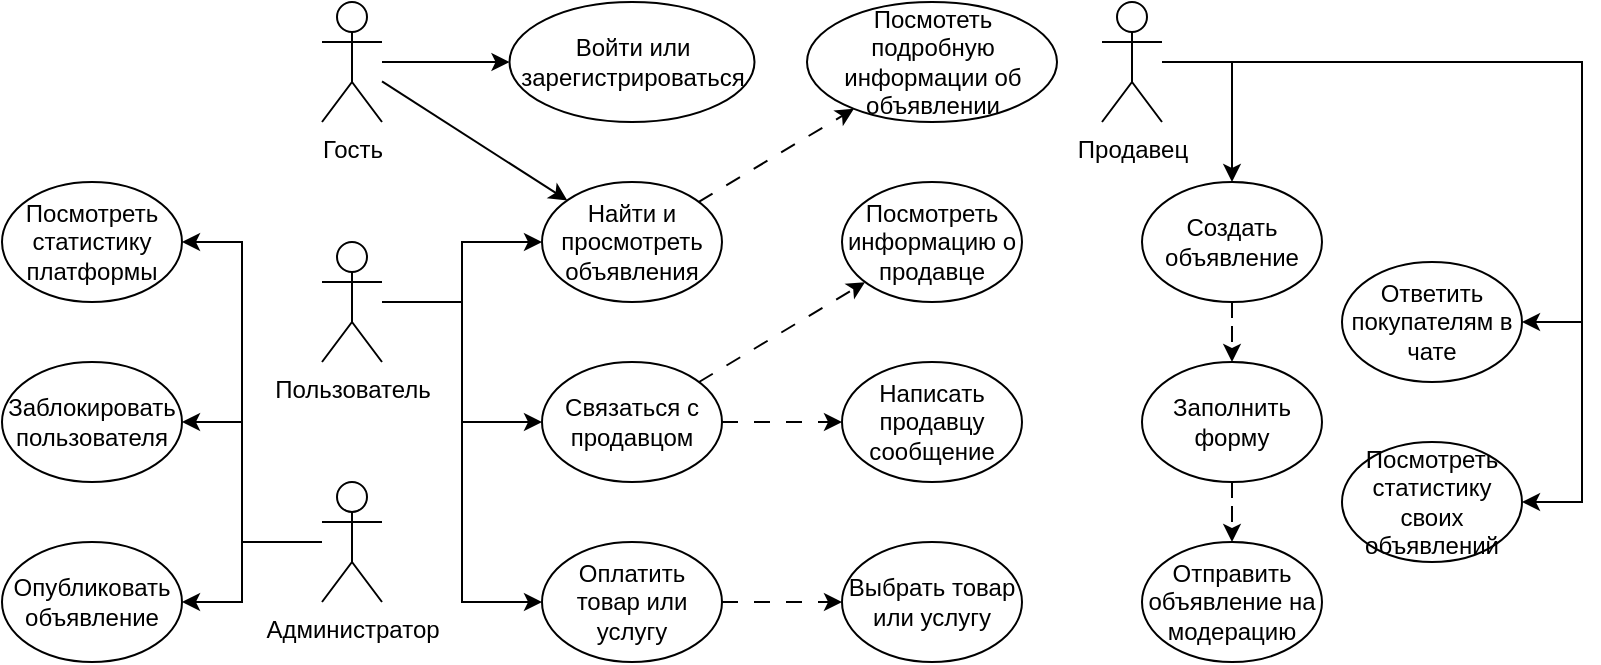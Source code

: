 <mxfile version="24.3.1" type="device">
  <diagram name="Page-1" id="uBnFepsXen4o1Pp-NR-M">
    <mxGraphModel dx="1389" dy="603" grid="1" gridSize="10" guides="1" tooltips="1" connect="1" arrows="1" fold="1" page="0" pageScale="1" pageWidth="850" pageHeight="1100" math="0" shadow="0">
      <root>
        <mxCell id="0" />
        <mxCell id="1" parent="0" />
        <mxCell id="S_8IdSECGERZ1nimPUui-12" style="edgeStyle=orthogonalEdgeStyle;rounded=0;orthogonalLoop=1;jettySize=auto;html=1;" edge="1" parent="1" source="S_8IdSECGERZ1nimPUui-1" target="S_8IdSECGERZ1nimPUui-6">
          <mxGeometry relative="1" as="geometry" />
        </mxCell>
        <mxCell id="S_8IdSECGERZ1nimPUui-13" style="edgeStyle=orthogonalEdgeStyle;rounded=0;orthogonalLoop=1;jettySize=auto;html=1;" edge="1" parent="1" source="S_8IdSECGERZ1nimPUui-1" target="S_8IdSECGERZ1nimPUui-7">
          <mxGeometry relative="1" as="geometry" />
        </mxCell>
        <mxCell id="S_8IdSECGERZ1nimPUui-34" style="edgeStyle=orthogonalEdgeStyle;rounded=0;orthogonalLoop=1;jettySize=auto;html=1;" edge="1" parent="1" source="S_8IdSECGERZ1nimPUui-1" target="S_8IdSECGERZ1nimPUui-32">
          <mxGeometry relative="1" as="geometry">
            <Array as="points">
              <mxPoint x="40" y="340" />
              <mxPoint x="40" y="490" />
            </Array>
          </mxGeometry>
        </mxCell>
        <mxCell id="S_8IdSECGERZ1nimPUui-1" value="Пользователь" style="shape=umlActor;verticalLabelPosition=bottom;verticalAlign=top;html=1;outlineConnect=0;" vertex="1" parent="1">
          <mxGeometry x="-30" y="310" width="30" height="60" as="geometry" />
        </mxCell>
        <mxCell id="S_8IdSECGERZ1nimPUui-17" style="edgeStyle=orthogonalEdgeStyle;rounded=0;orthogonalLoop=1;jettySize=auto;html=1;" edge="1" parent="1" source="S_8IdSECGERZ1nimPUui-2" target="S_8IdSECGERZ1nimPUui-8">
          <mxGeometry relative="1" as="geometry">
            <Array as="points">
              <mxPoint x="425" y="220" />
            </Array>
          </mxGeometry>
        </mxCell>
        <mxCell id="S_8IdSECGERZ1nimPUui-42" style="edgeStyle=orthogonalEdgeStyle;rounded=0;orthogonalLoop=1;jettySize=auto;html=1;" edge="1" parent="1" source="S_8IdSECGERZ1nimPUui-2" target="S_8IdSECGERZ1nimPUui-37">
          <mxGeometry relative="1" as="geometry">
            <Array as="points">
              <mxPoint x="600" y="220" />
              <mxPoint x="600" y="350" />
            </Array>
          </mxGeometry>
        </mxCell>
        <mxCell id="S_8IdSECGERZ1nimPUui-43" style="edgeStyle=orthogonalEdgeStyle;rounded=0;orthogonalLoop=1;jettySize=auto;html=1;" edge="1" parent="1" source="S_8IdSECGERZ1nimPUui-2" target="S_8IdSECGERZ1nimPUui-36">
          <mxGeometry relative="1" as="geometry">
            <Array as="points">
              <mxPoint x="600" y="220" />
              <mxPoint x="600" y="440" />
            </Array>
          </mxGeometry>
        </mxCell>
        <mxCell id="S_8IdSECGERZ1nimPUui-2" value="Продавец" style="shape=umlActor;verticalLabelPosition=bottom;verticalAlign=top;html=1;outlineConnect=0;" vertex="1" parent="1">
          <mxGeometry x="360" y="190" width="30" height="60" as="geometry" />
        </mxCell>
        <mxCell id="S_8IdSECGERZ1nimPUui-44" style="edgeStyle=orthogonalEdgeStyle;rounded=0;orthogonalLoop=1;jettySize=auto;html=1;" edge="1" parent="1" source="S_8IdSECGERZ1nimPUui-3" target="S_8IdSECGERZ1nimPUui-9">
          <mxGeometry relative="1" as="geometry">
            <Array as="points">
              <mxPoint x="-70" y="460" />
              <mxPoint x="-70" y="490" />
            </Array>
          </mxGeometry>
        </mxCell>
        <mxCell id="S_8IdSECGERZ1nimPUui-45" style="edgeStyle=orthogonalEdgeStyle;rounded=0;orthogonalLoop=1;jettySize=auto;html=1;" edge="1" parent="1" source="S_8IdSECGERZ1nimPUui-3" target="S_8IdSECGERZ1nimPUui-38">
          <mxGeometry relative="1" as="geometry">
            <Array as="points">
              <mxPoint x="-70" y="460" />
              <mxPoint x="-70" y="400" />
            </Array>
          </mxGeometry>
        </mxCell>
        <mxCell id="S_8IdSECGERZ1nimPUui-48" style="edgeStyle=orthogonalEdgeStyle;rounded=0;orthogonalLoop=1;jettySize=auto;html=1;" edge="1" parent="1" source="S_8IdSECGERZ1nimPUui-3" target="S_8IdSECGERZ1nimPUui-39">
          <mxGeometry relative="1" as="geometry">
            <Array as="points">
              <mxPoint x="-70" y="460" />
              <mxPoint x="-70" y="310" />
            </Array>
          </mxGeometry>
        </mxCell>
        <mxCell id="S_8IdSECGERZ1nimPUui-3" value="Администратор" style="shape=umlActor;verticalLabelPosition=bottom;verticalAlign=top;html=1;outlineConnect=0;" vertex="1" parent="1">
          <mxGeometry x="-30" y="430" width="30" height="60" as="geometry" />
        </mxCell>
        <mxCell id="S_8IdSECGERZ1nimPUui-10" style="edgeStyle=orthogonalEdgeStyle;rounded=0;orthogonalLoop=1;jettySize=auto;html=1;" edge="1" parent="1" source="S_8IdSECGERZ1nimPUui-4" target="S_8IdSECGERZ1nimPUui-5">
          <mxGeometry relative="1" as="geometry" />
        </mxCell>
        <mxCell id="S_8IdSECGERZ1nimPUui-11" style="rounded=0;orthogonalLoop=1;jettySize=auto;html=1;" edge="1" parent="1" source="S_8IdSECGERZ1nimPUui-4" target="S_8IdSECGERZ1nimPUui-6">
          <mxGeometry relative="1" as="geometry" />
        </mxCell>
        <mxCell id="S_8IdSECGERZ1nimPUui-4" value="Гость" style="shape=umlActor;verticalLabelPosition=bottom;verticalAlign=top;html=1;outlineConnect=0;" vertex="1" parent="1">
          <mxGeometry x="-30" y="190" width="30" height="60" as="geometry" />
        </mxCell>
        <mxCell id="S_8IdSECGERZ1nimPUui-5" value="Войти или зарегистрироваться" style="ellipse;whiteSpace=wrap;html=1;" vertex="1" parent="1">
          <mxGeometry x="63.75" y="190" width="122.5" height="60" as="geometry" />
        </mxCell>
        <mxCell id="S_8IdSECGERZ1nimPUui-23" style="rounded=0;orthogonalLoop=1;jettySize=auto;html=1;dashed=1;dashPattern=8 8;" edge="1" parent="1" source="S_8IdSECGERZ1nimPUui-6" target="S_8IdSECGERZ1nimPUui-19">
          <mxGeometry relative="1" as="geometry" />
        </mxCell>
        <mxCell id="S_8IdSECGERZ1nimPUui-6" value="Найти и просмотреть объявления" style="ellipse;whiteSpace=wrap;html=1;" vertex="1" parent="1">
          <mxGeometry x="80" y="280" width="90" height="60" as="geometry" />
        </mxCell>
        <mxCell id="S_8IdSECGERZ1nimPUui-26" style="rounded=0;orthogonalLoop=1;jettySize=auto;html=1;dashed=1;dashPattern=8 8;" edge="1" parent="1" source="S_8IdSECGERZ1nimPUui-7" target="S_8IdSECGERZ1nimPUui-20">
          <mxGeometry relative="1" as="geometry" />
        </mxCell>
        <mxCell id="S_8IdSECGERZ1nimPUui-27" style="edgeStyle=orthogonalEdgeStyle;rounded=0;orthogonalLoop=1;jettySize=auto;html=1;dashed=1;dashPattern=8 8;" edge="1" parent="1" source="S_8IdSECGERZ1nimPUui-7" target="S_8IdSECGERZ1nimPUui-21">
          <mxGeometry relative="1" as="geometry" />
        </mxCell>
        <mxCell id="S_8IdSECGERZ1nimPUui-7" value="Связаться с продавцом" style="ellipse;whiteSpace=wrap;html=1;" vertex="1" parent="1">
          <mxGeometry x="80" y="370" width="90" height="60" as="geometry" />
        </mxCell>
        <mxCell id="S_8IdSECGERZ1nimPUui-28" style="edgeStyle=orthogonalEdgeStyle;rounded=0;orthogonalLoop=1;jettySize=auto;html=1;dashed=1;dashPattern=8 8;" edge="1" parent="1" source="S_8IdSECGERZ1nimPUui-8" target="S_8IdSECGERZ1nimPUui-22">
          <mxGeometry relative="1" as="geometry" />
        </mxCell>
        <mxCell id="S_8IdSECGERZ1nimPUui-8" value="Создать объявление" style="ellipse;whiteSpace=wrap;html=1;" vertex="1" parent="1">
          <mxGeometry x="380" y="280" width="90" height="60" as="geometry" />
        </mxCell>
        <mxCell id="S_8IdSECGERZ1nimPUui-9" value="Опубликовать объявление" style="ellipse;whiteSpace=wrap;html=1;" vertex="1" parent="1">
          <mxGeometry x="-190" y="460" width="90" height="60" as="geometry" />
        </mxCell>
        <mxCell id="S_8IdSECGERZ1nimPUui-19" value="Посмотеть подробную информации об объявлении" style="ellipse;whiteSpace=wrap;html=1;" vertex="1" parent="1">
          <mxGeometry x="212.5" y="190" width="125" height="60" as="geometry" />
        </mxCell>
        <mxCell id="S_8IdSECGERZ1nimPUui-20" value="Посмотреть информацию о продавце" style="ellipse;whiteSpace=wrap;html=1;" vertex="1" parent="1">
          <mxGeometry x="230" y="280" width="90" height="60" as="geometry" />
        </mxCell>
        <mxCell id="S_8IdSECGERZ1nimPUui-21" value="Написать продавцу сообщение" style="ellipse;whiteSpace=wrap;html=1;" vertex="1" parent="1">
          <mxGeometry x="230" y="370" width="90" height="60" as="geometry" />
        </mxCell>
        <mxCell id="S_8IdSECGERZ1nimPUui-30" style="edgeStyle=orthogonalEdgeStyle;rounded=0;orthogonalLoop=1;jettySize=auto;html=1;dashed=1;dashPattern=8 8;" edge="1" parent="1" source="S_8IdSECGERZ1nimPUui-22" target="S_8IdSECGERZ1nimPUui-29">
          <mxGeometry relative="1" as="geometry" />
        </mxCell>
        <mxCell id="S_8IdSECGERZ1nimPUui-22" value="Заполнить форму" style="ellipse;whiteSpace=wrap;html=1;" vertex="1" parent="1">
          <mxGeometry x="380" y="370" width="90" height="60" as="geometry" />
        </mxCell>
        <mxCell id="S_8IdSECGERZ1nimPUui-29" value="Отправить объявление на модерацию" style="ellipse;whiteSpace=wrap;html=1;" vertex="1" parent="1">
          <mxGeometry x="380" y="460" width="90" height="60" as="geometry" />
        </mxCell>
        <mxCell id="S_8IdSECGERZ1nimPUui-35" style="edgeStyle=orthogonalEdgeStyle;rounded=0;orthogonalLoop=1;jettySize=auto;html=1;dashed=1;dashPattern=8 8;" edge="1" parent="1" source="S_8IdSECGERZ1nimPUui-32" target="S_8IdSECGERZ1nimPUui-33">
          <mxGeometry relative="1" as="geometry" />
        </mxCell>
        <mxCell id="S_8IdSECGERZ1nimPUui-32" value="Оплатить товар или услугу" style="ellipse;whiteSpace=wrap;html=1;" vertex="1" parent="1">
          <mxGeometry x="80" y="460" width="90" height="60" as="geometry" />
        </mxCell>
        <mxCell id="S_8IdSECGERZ1nimPUui-33" value="Выбрать товар или услугу" style="ellipse;whiteSpace=wrap;html=1;" vertex="1" parent="1">
          <mxGeometry x="230" y="460" width="90" height="60" as="geometry" />
        </mxCell>
        <mxCell id="S_8IdSECGERZ1nimPUui-36" value="Посмотреть статистику своих объявлений" style="ellipse;whiteSpace=wrap;html=1;" vertex="1" parent="1">
          <mxGeometry x="480" y="410" width="90" height="60" as="geometry" />
        </mxCell>
        <mxCell id="S_8IdSECGERZ1nimPUui-37" value="Ответить покупателям в чате" style="ellipse;whiteSpace=wrap;html=1;" vertex="1" parent="1">
          <mxGeometry x="480" y="320" width="90" height="60" as="geometry" />
        </mxCell>
        <mxCell id="S_8IdSECGERZ1nimPUui-38" value="Заблокировать пользователя" style="ellipse;whiteSpace=wrap;html=1;" vertex="1" parent="1">
          <mxGeometry x="-190" y="370" width="90" height="60" as="geometry" />
        </mxCell>
        <mxCell id="S_8IdSECGERZ1nimPUui-39" value="Посмотреть статистику платформы" style="ellipse;whiteSpace=wrap;html=1;" vertex="1" parent="1">
          <mxGeometry x="-190" y="280" width="90" height="60" as="geometry" />
        </mxCell>
      </root>
    </mxGraphModel>
  </diagram>
</mxfile>

